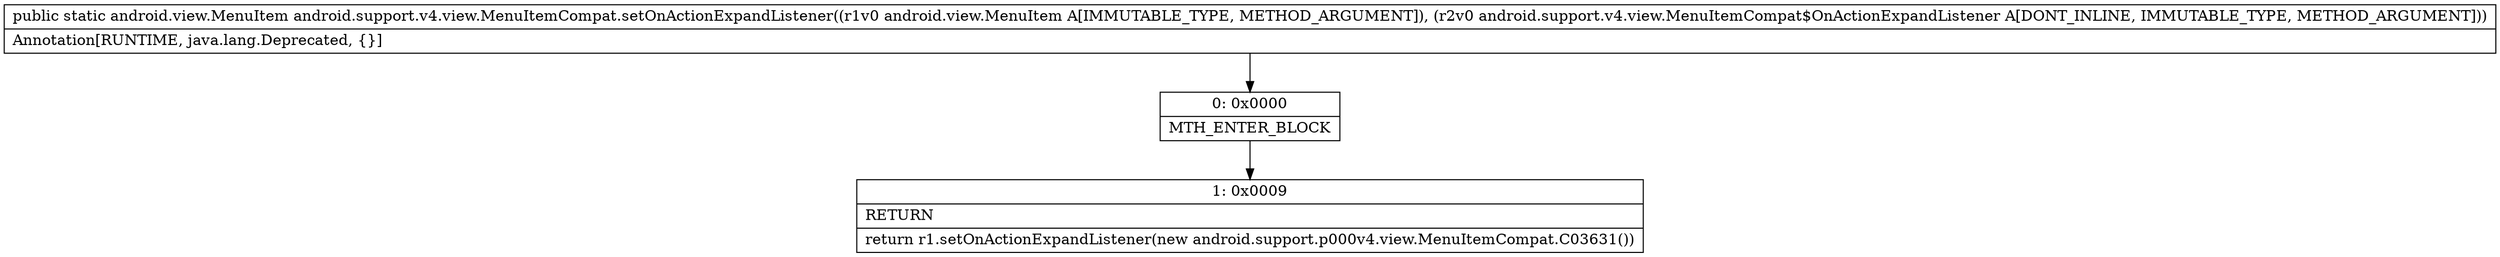 digraph "CFG forandroid.support.v4.view.MenuItemCompat.setOnActionExpandListener(Landroid\/view\/MenuItem;Landroid\/support\/v4\/view\/MenuItemCompat$OnActionExpandListener;)Landroid\/view\/MenuItem;" {
Node_0 [shape=record,label="{0\:\ 0x0000|MTH_ENTER_BLOCK\l}"];
Node_1 [shape=record,label="{1\:\ 0x0009|RETURN\l|return r1.setOnActionExpandListener(new android.support.p000v4.view.MenuItemCompat.C03631())\l}"];
MethodNode[shape=record,label="{public static android.view.MenuItem android.support.v4.view.MenuItemCompat.setOnActionExpandListener((r1v0 android.view.MenuItem A[IMMUTABLE_TYPE, METHOD_ARGUMENT]), (r2v0 android.support.v4.view.MenuItemCompat$OnActionExpandListener A[DONT_INLINE, IMMUTABLE_TYPE, METHOD_ARGUMENT]))  | Annotation[RUNTIME, java.lang.Deprecated, \{\}]\l}"];
MethodNode -> Node_0;
Node_0 -> Node_1;
}

